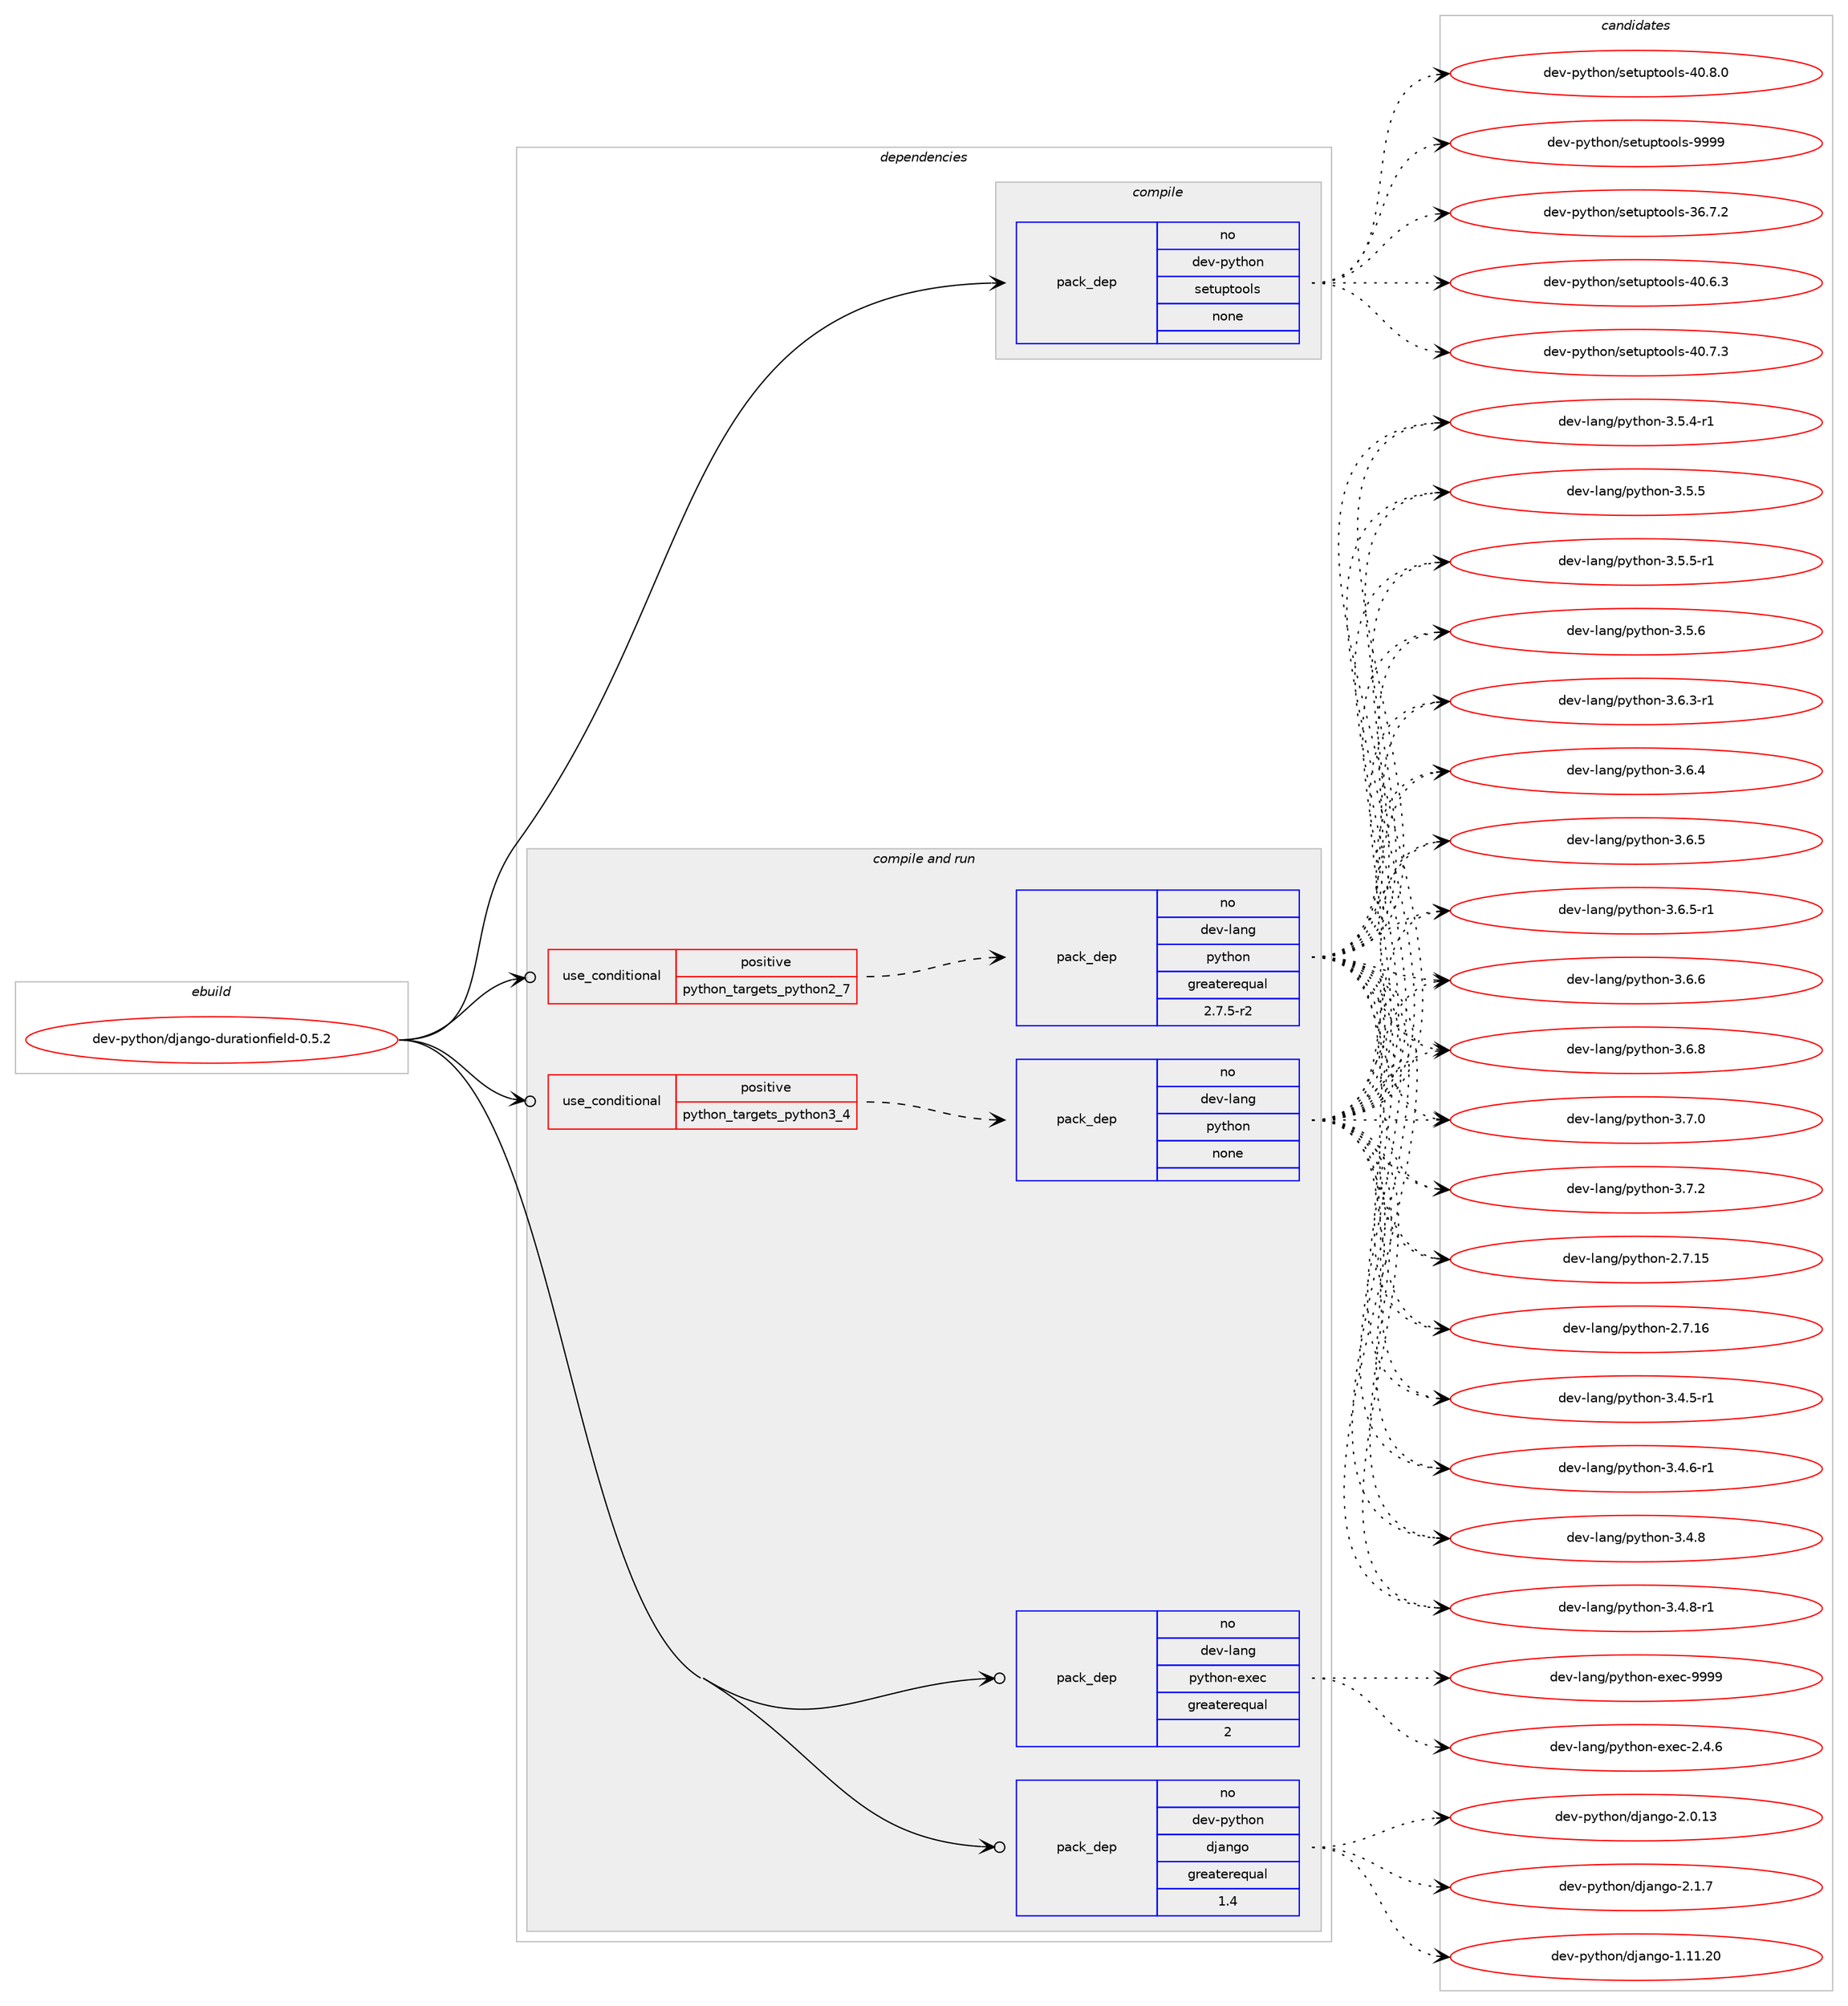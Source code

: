 digraph prolog {

# *************
# Graph options
# *************

newrank=true;
concentrate=true;
compound=true;
graph [rankdir=LR,fontname=Helvetica,fontsize=10,ranksep=1.5];#, ranksep=2.5, nodesep=0.2];
edge  [arrowhead=vee];
node  [fontname=Helvetica,fontsize=10];

# **********
# The ebuild
# **********

subgraph cluster_leftcol {
color=gray;
rank=same;
label=<<i>ebuild</i>>;
id [label="dev-python/django-durationfield-0.5.2", color=red, width=4, href="../dev-python/django-durationfield-0.5.2.svg"];
}

# ****************
# The dependencies
# ****************

subgraph cluster_midcol {
color=gray;
label=<<i>dependencies</i>>;
subgraph cluster_compile {
fillcolor="#eeeeee";
style=filled;
label=<<i>compile</i>>;
subgraph pack1009600 {
dependency1406210 [label=<<TABLE BORDER="0" CELLBORDER="1" CELLSPACING="0" CELLPADDING="4" WIDTH="220"><TR><TD ROWSPAN="6" CELLPADDING="30">pack_dep</TD></TR><TR><TD WIDTH="110">no</TD></TR><TR><TD>dev-python</TD></TR><TR><TD>setuptools</TD></TR><TR><TD>none</TD></TR><TR><TD></TD></TR></TABLE>>, shape=none, color=blue];
}
id:e -> dependency1406210:w [weight=20,style="solid",arrowhead="vee"];
}
subgraph cluster_compileandrun {
fillcolor="#eeeeee";
style=filled;
label=<<i>compile and run</i>>;
subgraph cond373354 {
dependency1406211 [label=<<TABLE BORDER="0" CELLBORDER="1" CELLSPACING="0" CELLPADDING="4"><TR><TD ROWSPAN="3" CELLPADDING="10">use_conditional</TD></TR><TR><TD>positive</TD></TR><TR><TD>python_targets_python2_7</TD></TR></TABLE>>, shape=none, color=red];
subgraph pack1009601 {
dependency1406212 [label=<<TABLE BORDER="0" CELLBORDER="1" CELLSPACING="0" CELLPADDING="4" WIDTH="220"><TR><TD ROWSPAN="6" CELLPADDING="30">pack_dep</TD></TR><TR><TD WIDTH="110">no</TD></TR><TR><TD>dev-lang</TD></TR><TR><TD>python</TD></TR><TR><TD>greaterequal</TD></TR><TR><TD>2.7.5-r2</TD></TR></TABLE>>, shape=none, color=blue];
}
dependency1406211:e -> dependency1406212:w [weight=20,style="dashed",arrowhead="vee"];
}
id:e -> dependency1406211:w [weight=20,style="solid",arrowhead="odotvee"];
subgraph cond373355 {
dependency1406213 [label=<<TABLE BORDER="0" CELLBORDER="1" CELLSPACING="0" CELLPADDING="4"><TR><TD ROWSPAN="3" CELLPADDING="10">use_conditional</TD></TR><TR><TD>positive</TD></TR><TR><TD>python_targets_python3_4</TD></TR></TABLE>>, shape=none, color=red];
subgraph pack1009602 {
dependency1406214 [label=<<TABLE BORDER="0" CELLBORDER="1" CELLSPACING="0" CELLPADDING="4" WIDTH="220"><TR><TD ROWSPAN="6" CELLPADDING="30">pack_dep</TD></TR><TR><TD WIDTH="110">no</TD></TR><TR><TD>dev-lang</TD></TR><TR><TD>python</TD></TR><TR><TD>none</TD></TR><TR><TD></TD></TR></TABLE>>, shape=none, color=blue];
}
dependency1406213:e -> dependency1406214:w [weight=20,style="dashed",arrowhead="vee"];
}
id:e -> dependency1406213:w [weight=20,style="solid",arrowhead="odotvee"];
subgraph pack1009603 {
dependency1406215 [label=<<TABLE BORDER="0" CELLBORDER="1" CELLSPACING="0" CELLPADDING="4" WIDTH="220"><TR><TD ROWSPAN="6" CELLPADDING="30">pack_dep</TD></TR><TR><TD WIDTH="110">no</TD></TR><TR><TD>dev-lang</TD></TR><TR><TD>python-exec</TD></TR><TR><TD>greaterequal</TD></TR><TR><TD>2</TD></TR></TABLE>>, shape=none, color=blue];
}
id:e -> dependency1406215:w [weight=20,style="solid",arrowhead="odotvee"];
subgraph pack1009604 {
dependency1406216 [label=<<TABLE BORDER="0" CELLBORDER="1" CELLSPACING="0" CELLPADDING="4" WIDTH="220"><TR><TD ROWSPAN="6" CELLPADDING="30">pack_dep</TD></TR><TR><TD WIDTH="110">no</TD></TR><TR><TD>dev-python</TD></TR><TR><TD>django</TD></TR><TR><TD>greaterequal</TD></TR><TR><TD>1.4</TD></TR></TABLE>>, shape=none, color=blue];
}
id:e -> dependency1406216:w [weight=20,style="solid",arrowhead="odotvee"];
}
subgraph cluster_run {
fillcolor="#eeeeee";
style=filled;
label=<<i>run</i>>;
}
}

# **************
# The candidates
# **************

subgraph cluster_choices {
rank=same;
color=gray;
label=<<i>candidates</i>>;

subgraph choice1009600 {
color=black;
nodesep=1;
choice100101118451121211161041111104711510111611711211611111110811545515446554650 [label="dev-python/setuptools-36.7.2", color=red, width=4,href="../dev-python/setuptools-36.7.2.svg"];
choice100101118451121211161041111104711510111611711211611111110811545524846544651 [label="dev-python/setuptools-40.6.3", color=red, width=4,href="../dev-python/setuptools-40.6.3.svg"];
choice100101118451121211161041111104711510111611711211611111110811545524846554651 [label="dev-python/setuptools-40.7.3", color=red, width=4,href="../dev-python/setuptools-40.7.3.svg"];
choice100101118451121211161041111104711510111611711211611111110811545524846564648 [label="dev-python/setuptools-40.8.0", color=red, width=4,href="../dev-python/setuptools-40.8.0.svg"];
choice10010111845112121116104111110471151011161171121161111111081154557575757 [label="dev-python/setuptools-9999", color=red, width=4,href="../dev-python/setuptools-9999.svg"];
dependency1406210:e -> choice100101118451121211161041111104711510111611711211611111110811545515446554650:w [style=dotted,weight="100"];
dependency1406210:e -> choice100101118451121211161041111104711510111611711211611111110811545524846544651:w [style=dotted,weight="100"];
dependency1406210:e -> choice100101118451121211161041111104711510111611711211611111110811545524846554651:w [style=dotted,weight="100"];
dependency1406210:e -> choice100101118451121211161041111104711510111611711211611111110811545524846564648:w [style=dotted,weight="100"];
dependency1406210:e -> choice10010111845112121116104111110471151011161171121161111111081154557575757:w [style=dotted,weight="100"];
}
subgraph choice1009601 {
color=black;
nodesep=1;
choice10010111845108971101034711212111610411111045504655464953 [label="dev-lang/python-2.7.15", color=red, width=4,href="../dev-lang/python-2.7.15.svg"];
choice10010111845108971101034711212111610411111045504655464954 [label="dev-lang/python-2.7.16", color=red, width=4,href="../dev-lang/python-2.7.16.svg"];
choice1001011184510897110103471121211161041111104551465246534511449 [label="dev-lang/python-3.4.5-r1", color=red, width=4,href="../dev-lang/python-3.4.5-r1.svg"];
choice1001011184510897110103471121211161041111104551465246544511449 [label="dev-lang/python-3.4.6-r1", color=red, width=4,href="../dev-lang/python-3.4.6-r1.svg"];
choice100101118451089711010347112121116104111110455146524656 [label="dev-lang/python-3.4.8", color=red, width=4,href="../dev-lang/python-3.4.8.svg"];
choice1001011184510897110103471121211161041111104551465246564511449 [label="dev-lang/python-3.4.8-r1", color=red, width=4,href="../dev-lang/python-3.4.8-r1.svg"];
choice1001011184510897110103471121211161041111104551465346524511449 [label="dev-lang/python-3.5.4-r1", color=red, width=4,href="../dev-lang/python-3.5.4-r1.svg"];
choice100101118451089711010347112121116104111110455146534653 [label="dev-lang/python-3.5.5", color=red, width=4,href="../dev-lang/python-3.5.5.svg"];
choice1001011184510897110103471121211161041111104551465346534511449 [label="dev-lang/python-3.5.5-r1", color=red, width=4,href="../dev-lang/python-3.5.5-r1.svg"];
choice100101118451089711010347112121116104111110455146534654 [label="dev-lang/python-3.5.6", color=red, width=4,href="../dev-lang/python-3.5.6.svg"];
choice1001011184510897110103471121211161041111104551465446514511449 [label="dev-lang/python-3.6.3-r1", color=red, width=4,href="../dev-lang/python-3.6.3-r1.svg"];
choice100101118451089711010347112121116104111110455146544652 [label="dev-lang/python-3.6.4", color=red, width=4,href="../dev-lang/python-3.6.4.svg"];
choice100101118451089711010347112121116104111110455146544653 [label="dev-lang/python-3.6.5", color=red, width=4,href="../dev-lang/python-3.6.5.svg"];
choice1001011184510897110103471121211161041111104551465446534511449 [label="dev-lang/python-3.6.5-r1", color=red, width=4,href="../dev-lang/python-3.6.5-r1.svg"];
choice100101118451089711010347112121116104111110455146544654 [label="dev-lang/python-3.6.6", color=red, width=4,href="../dev-lang/python-3.6.6.svg"];
choice100101118451089711010347112121116104111110455146544656 [label="dev-lang/python-3.6.8", color=red, width=4,href="../dev-lang/python-3.6.8.svg"];
choice100101118451089711010347112121116104111110455146554648 [label="dev-lang/python-3.7.0", color=red, width=4,href="../dev-lang/python-3.7.0.svg"];
choice100101118451089711010347112121116104111110455146554650 [label="dev-lang/python-3.7.2", color=red, width=4,href="../dev-lang/python-3.7.2.svg"];
dependency1406212:e -> choice10010111845108971101034711212111610411111045504655464953:w [style=dotted,weight="100"];
dependency1406212:e -> choice10010111845108971101034711212111610411111045504655464954:w [style=dotted,weight="100"];
dependency1406212:e -> choice1001011184510897110103471121211161041111104551465246534511449:w [style=dotted,weight="100"];
dependency1406212:e -> choice1001011184510897110103471121211161041111104551465246544511449:w [style=dotted,weight="100"];
dependency1406212:e -> choice100101118451089711010347112121116104111110455146524656:w [style=dotted,weight="100"];
dependency1406212:e -> choice1001011184510897110103471121211161041111104551465246564511449:w [style=dotted,weight="100"];
dependency1406212:e -> choice1001011184510897110103471121211161041111104551465346524511449:w [style=dotted,weight="100"];
dependency1406212:e -> choice100101118451089711010347112121116104111110455146534653:w [style=dotted,weight="100"];
dependency1406212:e -> choice1001011184510897110103471121211161041111104551465346534511449:w [style=dotted,weight="100"];
dependency1406212:e -> choice100101118451089711010347112121116104111110455146534654:w [style=dotted,weight="100"];
dependency1406212:e -> choice1001011184510897110103471121211161041111104551465446514511449:w [style=dotted,weight="100"];
dependency1406212:e -> choice100101118451089711010347112121116104111110455146544652:w [style=dotted,weight="100"];
dependency1406212:e -> choice100101118451089711010347112121116104111110455146544653:w [style=dotted,weight="100"];
dependency1406212:e -> choice1001011184510897110103471121211161041111104551465446534511449:w [style=dotted,weight="100"];
dependency1406212:e -> choice100101118451089711010347112121116104111110455146544654:w [style=dotted,weight="100"];
dependency1406212:e -> choice100101118451089711010347112121116104111110455146544656:w [style=dotted,weight="100"];
dependency1406212:e -> choice100101118451089711010347112121116104111110455146554648:w [style=dotted,weight="100"];
dependency1406212:e -> choice100101118451089711010347112121116104111110455146554650:w [style=dotted,weight="100"];
}
subgraph choice1009602 {
color=black;
nodesep=1;
choice10010111845108971101034711212111610411111045504655464953 [label="dev-lang/python-2.7.15", color=red, width=4,href="../dev-lang/python-2.7.15.svg"];
choice10010111845108971101034711212111610411111045504655464954 [label="dev-lang/python-2.7.16", color=red, width=4,href="../dev-lang/python-2.7.16.svg"];
choice1001011184510897110103471121211161041111104551465246534511449 [label="dev-lang/python-3.4.5-r1", color=red, width=4,href="../dev-lang/python-3.4.5-r1.svg"];
choice1001011184510897110103471121211161041111104551465246544511449 [label="dev-lang/python-3.4.6-r1", color=red, width=4,href="../dev-lang/python-3.4.6-r1.svg"];
choice100101118451089711010347112121116104111110455146524656 [label="dev-lang/python-3.4.8", color=red, width=4,href="../dev-lang/python-3.4.8.svg"];
choice1001011184510897110103471121211161041111104551465246564511449 [label="dev-lang/python-3.4.8-r1", color=red, width=4,href="../dev-lang/python-3.4.8-r1.svg"];
choice1001011184510897110103471121211161041111104551465346524511449 [label="dev-lang/python-3.5.4-r1", color=red, width=4,href="../dev-lang/python-3.5.4-r1.svg"];
choice100101118451089711010347112121116104111110455146534653 [label="dev-lang/python-3.5.5", color=red, width=4,href="../dev-lang/python-3.5.5.svg"];
choice1001011184510897110103471121211161041111104551465346534511449 [label="dev-lang/python-3.5.5-r1", color=red, width=4,href="../dev-lang/python-3.5.5-r1.svg"];
choice100101118451089711010347112121116104111110455146534654 [label="dev-lang/python-3.5.6", color=red, width=4,href="../dev-lang/python-3.5.6.svg"];
choice1001011184510897110103471121211161041111104551465446514511449 [label="dev-lang/python-3.6.3-r1", color=red, width=4,href="../dev-lang/python-3.6.3-r1.svg"];
choice100101118451089711010347112121116104111110455146544652 [label="dev-lang/python-3.6.4", color=red, width=4,href="../dev-lang/python-3.6.4.svg"];
choice100101118451089711010347112121116104111110455146544653 [label="dev-lang/python-3.6.5", color=red, width=4,href="../dev-lang/python-3.6.5.svg"];
choice1001011184510897110103471121211161041111104551465446534511449 [label="dev-lang/python-3.6.5-r1", color=red, width=4,href="../dev-lang/python-3.6.5-r1.svg"];
choice100101118451089711010347112121116104111110455146544654 [label="dev-lang/python-3.6.6", color=red, width=4,href="../dev-lang/python-3.6.6.svg"];
choice100101118451089711010347112121116104111110455146544656 [label="dev-lang/python-3.6.8", color=red, width=4,href="../dev-lang/python-3.6.8.svg"];
choice100101118451089711010347112121116104111110455146554648 [label="dev-lang/python-3.7.0", color=red, width=4,href="../dev-lang/python-3.7.0.svg"];
choice100101118451089711010347112121116104111110455146554650 [label="dev-lang/python-3.7.2", color=red, width=4,href="../dev-lang/python-3.7.2.svg"];
dependency1406214:e -> choice10010111845108971101034711212111610411111045504655464953:w [style=dotted,weight="100"];
dependency1406214:e -> choice10010111845108971101034711212111610411111045504655464954:w [style=dotted,weight="100"];
dependency1406214:e -> choice1001011184510897110103471121211161041111104551465246534511449:w [style=dotted,weight="100"];
dependency1406214:e -> choice1001011184510897110103471121211161041111104551465246544511449:w [style=dotted,weight="100"];
dependency1406214:e -> choice100101118451089711010347112121116104111110455146524656:w [style=dotted,weight="100"];
dependency1406214:e -> choice1001011184510897110103471121211161041111104551465246564511449:w [style=dotted,weight="100"];
dependency1406214:e -> choice1001011184510897110103471121211161041111104551465346524511449:w [style=dotted,weight="100"];
dependency1406214:e -> choice100101118451089711010347112121116104111110455146534653:w [style=dotted,weight="100"];
dependency1406214:e -> choice1001011184510897110103471121211161041111104551465346534511449:w [style=dotted,weight="100"];
dependency1406214:e -> choice100101118451089711010347112121116104111110455146534654:w [style=dotted,weight="100"];
dependency1406214:e -> choice1001011184510897110103471121211161041111104551465446514511449:w [style=dotted,weight="100"];
dependency1406214:e -> choice100101118451089711010347112121116104111110455146544652:w [style=dotted,weight="100"];
dependency1406214:e -> choice100101118451089711010347112121116104111110455146544653:w [style=dotted,weight="100"];
dependency1406214:e -> choice1001011184510897110103471121211161041111104551465446534511449:w [style=dotted,weight="100"];
dependency1406214:e -> choice100101118451089711010347112121116104111110455146544654:w [style=dotted,weight="100"];
dependency1406214:e -> choice100101118451089711010347112121116104111110455146544656:w [style=dotted,weight="100"];
dependency1406214:e -> choice100101118451089711010347112121116104111110455146554648:w [style=dotted,weight="100"];
dependency1406214:e -> choice100101118451089711010347112121116104111110455146554650:w [style=dotted,weight="100"];
}
subgraph choice1009603 {
color=black;
nodesep=1;
choice1001011184510897110103471121211161041111104510112010199455046524654 [label="dev-lang/python-exec-2.4.6", color=red, width=4,href="../dev-lang/python-exec-2.4.6.svg"];
choice10010111845108971101034711212111610411111045101120101994557575757 [label="dev-lang/python-exec-9999", color=red, width=4,href="../dev-lang/python-exec-9999.svg"];
dependency1406215:e -> choice1001011184510897110103471121211161041111104510112010199455046524654:w [style=dotted,weight="100"];
dependency1406215:e -> choice10010111845108971101034711212111610411111045101120101994557575757:w [style=dotted,weight="100"];
}
subgraph choice1009604 {
color=black;
nodesep=1;
choice1001011184511212111610411111047100106971101031114549464949465048 [label="dev-python/django-1.11.20", color=red, width=4,href="../dev-python/django-1.11.20.svg"];
choice10010111845112121116104111110471001069711010311145504648464951 [label="dev-python/django-2.0.13", color=red, width=4,href="../dev-python/django-2.0.13.svg"];
choice100101118451121211161041111104710010697110103111455046494655 [label="dev-python/django-2.1.7", color=red, width=4,href="../dev-python/django-2.1.7.svg"];
dependency1406216:e -> choice1001011184511212111610411111047100106971101031114549464949465048:w [style=dotted,weight="100"];
dependency1406216:e -> choice10010111845112121116104111110471001069711010311145504648464951:w [style=dotted,weight="100"];
dependency1406216:e -> choice100101118451121211161041111104710010697110103111455046494655:w [style=dotted,weight="100"];
}
}

}

